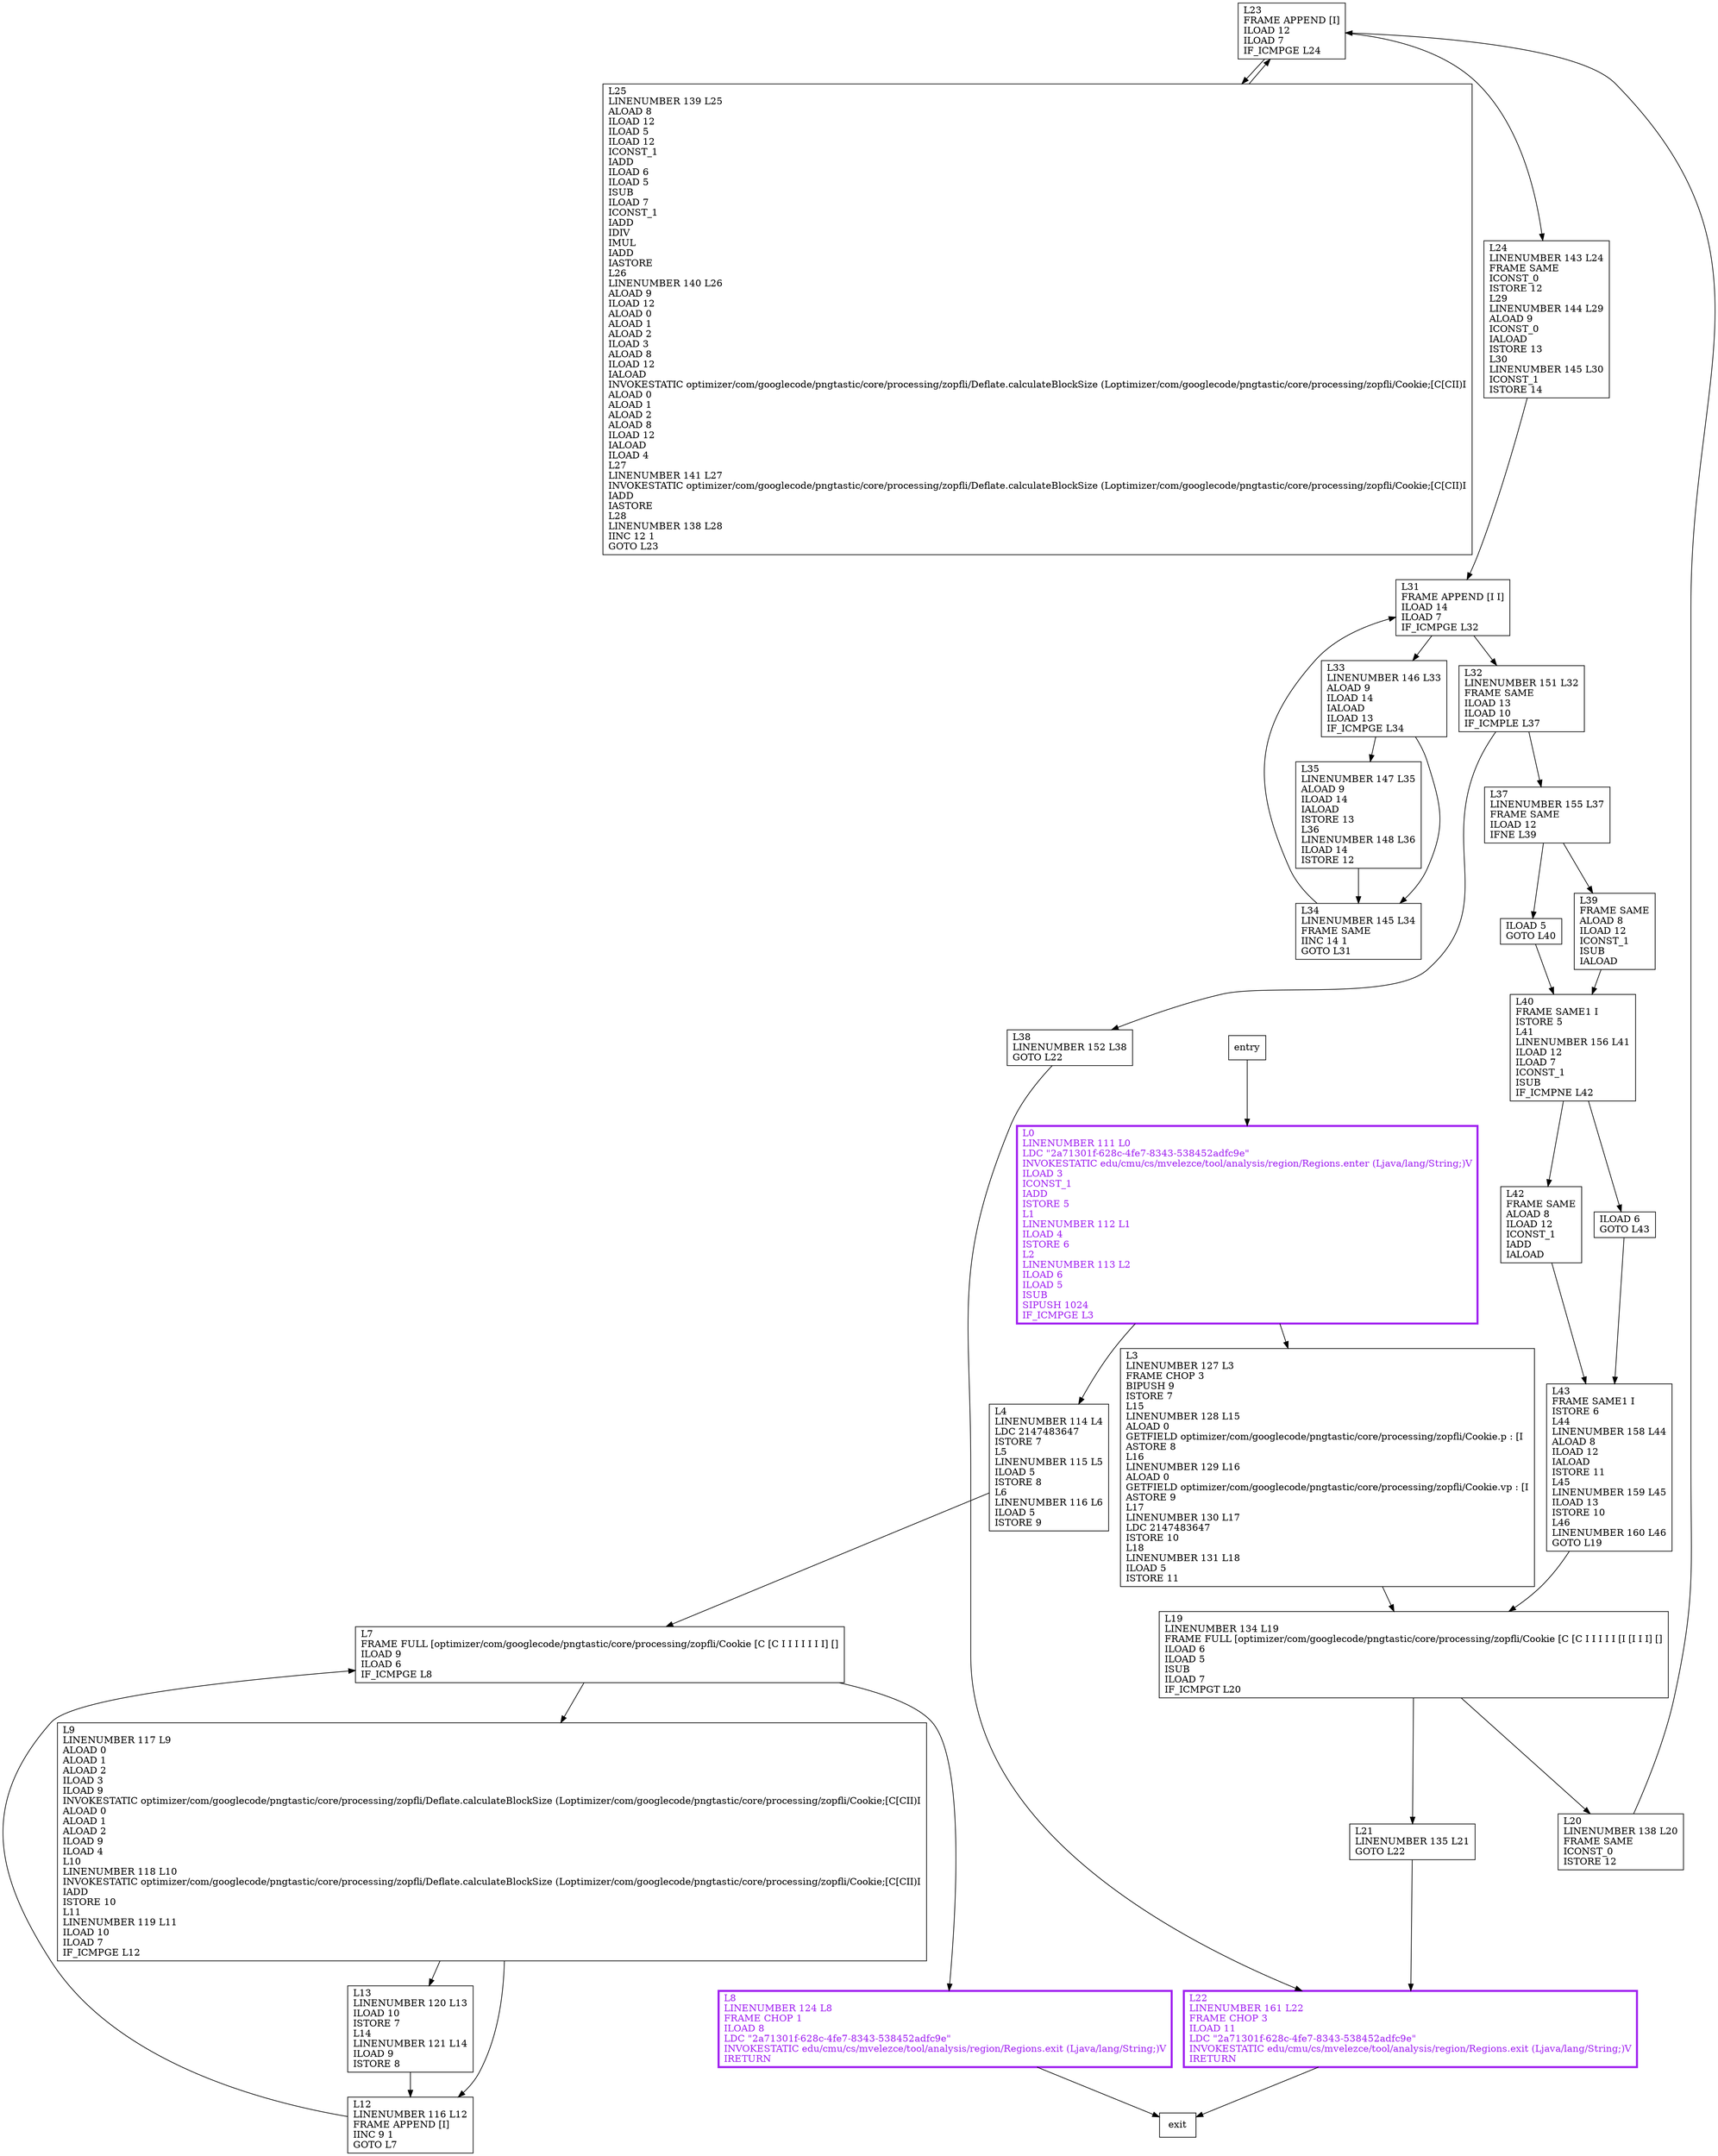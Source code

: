 digraph findMinimum {
node [shape=record];
572308257 [label="L23\lFRAME APPEND [I]\lILOAD 12\lILOAD 7\lIF_ICMPGE L24\l"];
2087796037 [label="L37\lLINENUMBER 155 L37\lFRAME SAME\lILOAD 12\lIFNE L39\l"];
23160056 [label="L34\lLINENUMBER 145 L34\lFRAME SAME\lIINC 14 1\lGOTO L31\l"];
446154660 [label="L42\lFRAME SAME\lALOAD 8\lILOAD 12\lICONST_1\lIADD\lIALOAD\l"];
526540722 [label="L12\lLINENUMBER 116 L12\lFRAME APPEND [I]\lIINC 9 1\lGOTO L7\l"];
672271668 [label="L39\lFRAME SAME\lALOAD 8\lILOAD 12\lICONST_1\lISUB\lIALOAD\l"];
476912102 [label="L21\lLINENUMBER 135 L21\lGOTO L22\l"];
1284458630 [label="L4\lLINENUMBER 114 L4\lLDC 2147483647\lISTORE 7\lL5\lLINENUMBER 115 L5\lILOAD 5\lISTORE 8\lL6\lLINENUMBER 116 L6\lILOAD 5\lISTORE 9\l"];
1456093751 [label="L25\lLINENUMBER 139 L25\lALOAD 8\lILOAD 12\lILOAD 5\lILOAD 12\lICONST_1\lIADD\lILOAD 6\lILOAD 5\lISUB\lILOAD 7\lICONST_1\lIADD\lIDIV\lIMUL\lIADD\lIASTORE\lL26\lLINENUMBER 140 L26\lALOAD 9\lILOAD 12\lALOAD 0\lALOAD 1\lALOAD 2\lILOAD 3\lALOAD 8\lILOAD 12\lIALOAD\lINVOKESTATIC optimizer/com/googlecode/pngtastic/core/processing/zopfli/Deflate.calculateBlockSize (Loptimizer/com/googlecode/pngtastic/core/processing/zopfli/Cookie;[C[CII)I\lALOAD 0\lALOAD 1\lALOAD 2\lALOAD 8\lILOAD 12\lIALOAD\lILOAD 4\lL27\lLINENUMBER 141 L27\lINVOKESTATIC optimizer/com/googlecode/pngtastic/core/processing/zopfli/Deflate.calculateBlockSize (Loptimizer/com/googlecode/pngtastic/core/processing/zopfli/Cookie;[C[CII)I\lIADD\lIASTORE\lL28\lLINENUMBER 138 L28\lIINC 12 1\lGOTO L23\l"];
545159409 [label="L32\lLINENUMBER 151 L32\lFRAME SAME\lILOAD 13\lILOAD 10\lIF_ICMPLE L37\l"];
2004788597 [label="L0\lLINENUMBER 111 L0\lLDC \"2a71301f-628c-4fe7-8343-538452adfc9e\"\lINVOKESTATIC edu/cmu/cs/mvelezce/tool/analysis/region/Regions.enter (Ljava/lang/String;)V\lILOAD 3\lICONST_1\lIADD\lISTORE 5\lL1\lLINENUMBER 112 L1\lILOAD 4\lISTORE 6\lL2\lLINENUMBER 113 L2\lILOAD 6\lILOAD 5\lISUB\lSIPUSH 1024\lIF_ICMPGE L3\l"];
2002257574 [label="ILOAD 5\lGOTO L40\l"];
1320370655 [label="L9\lLINENUMBER 117 L9\lALOAD 0\lALOAD 1\lALOAD 2\lILOAD 3\lILOAD 9\lINVOKESTATIC optimizer/com/googlecode/pngtastic/core/processing/zopfli/Deflate.calculateBlockSize (Loptimizer/com/googlecode/pngtastic/core/processing/zopfli/Cookie;[C[CII)I\lALOAD 0\lALOAD 1\lALOAD 2\lILOAD 9\lILOAD 4\lL10\lLINENUMBER 118 L10\lINVOKESTATIC optimizer/com/googlecode/pngtastic/core/processing/zopfli/Deflate.calculateBlockSize (Loptimizer/com/googlecode/pngtastic/core/processing/zopfli/Cookie;[C[CII)I\lIADD\lISTORE 10\lL11\lLINENUMBER 119 L11\lILOAD 10\lILOAD 7\lIF_ICMPGE L12\l"];
352928651 [label="L31\lFRAME APPEND [I I]\lILOAD 14\lILOAD 7\lIF_ICMPGE L32\l"];
293559220 [label="L20\lLINENUMBER 138 L20\lFRAME SAME\lICONST_0\lISTORE 12\l"];
1180897862 [label="L35\lLINENUMBER 147 L35\lALOAD 9\lILOAD 14\lIALOAD\lISTORE 13\lL36\lLINENUMBER 148 L36\lILOAD 14\lISTORE 12\l"];
108920194 [label="L33\lLINENUMBER 146 L33\lALOAD 9\lILOAD 14\lIALOAD\lILOAD 13\lIF_ICMPGE L34\l"];
45516317 [label="L40\lFRAME SAME1 I\lISTORE 5\lL41\lLINENUMBER 156 L41\lILOAD 12\lILOAD 7\lICONST_1\lISUB\lIF_ICMPNE L42\l"];
1023632600 [label="L24\lLINENUMBER 143 L24\lFRAME SAME\lICONST_0\lISTORE 12\lL29\lLINENUMBER 144 L29\lALOAD 9\lICONST_0\lIALOAD\lISTORE 13\lL30\lLINENUMBER 145 L30\lICONST_1\lISTORE 14\l"];
575935087 [label="ILOAD 6\lGOTO L43\l"];
361651637 [label="L43\lFRAME SAME1 I\lISTORE 6\lL44\lLINENUMBER 158 L44\lALOAD 8\lILOAD 12\lIALOAD\lISTORE 11\lL45\lLINENUMBER 159 L45\lILOAD 13\lISTORE 10\lL46\lLINENUMBER 160 L46\lGOTO L19\l"];
1159092080 [label="L7\lFRAME FULL [optimizer/com/googlecode/pngtastic/core/processing/zopfli/Cookie [C [C I I I I I I I] []\lILOAD 9\lILOAD 6\lIF_ICMPGE L8\l"];
1290014779 [label="L8\lLINENUMBER 124 L8\lFRAME CHOP 1\lILOAD 8\lLDC \"2a71301f-628c-4fe7-8343-538452adfc9e\"\lINVOKESTATIC edu/cmu/cs/mvelezce/tool/analysis/region/Regions.exit (Ljava/lang/String;)V\lIRETURN\l"];
689962912 [label="L13\lLINENUMBER 120 L13\lILOAD 10\lISTORE 7\lL14\lLINENUMBER 121 L14\lILOAD 9\lISTORE 8\l"];
1983758487 [label="L38\lLINENUMBER 152 L38\lGOTO L22\l"];
599701367 [label="L19\lLINENUMBER 134 L19\lFRAME FULL [optimizer/com/googlecode/pngtastic/core/processing/zopfli/Cookie [C [C I I I I I [I [I I I] []\lILOAD 6\lILOAD 5\lISUB\lILOAD 7\lIF_ICMPGT L20\l"];
985495468 [label="L3\lLINENUMBER 127 L3\lFRAME CHOP 3\lBIPUSH 9\lISTORE 7\lL15\lLINENUMBER 128 L15\lALOAD 0\lGETFIELD optimizer/com/googlecode/pngtastic/core/processing/zopfli/Cookie.p : [I\lASTORE 8\lL16\lLINENUMBER 129 L16\lALOAD 0\lGETFIELD optimizer/com/googlecode/pngtastic/core/processing/zopfli/Cookie.vp : [I\lASTORE 9\lL17\lLINENUMBER 130 L17\lLDC 2147483647\lISTORE 10\lL18\lLINENUMBER 131 L18\lILOAD 5\lISTORE 11\l"];
1247348532 [label="L22\lLINENUMBER 161 L22\lFRAME CHOP 3\lILOAD 11\lLDC \"2a71301f-628c-4fe7-8343-538452adfc9e\"\lINVOKESTATIC edu/cmu/cs/mvelezce/tool/analysis/region/Regions.exit (Ljava/lang/String;)V\lIRETURN\l"];
entry;
exit;
572308257 -> 1023632600;
572308257 -> 1456093751;
2087796037 -> 672271668;
2087796037 -> 2002257574;
23160056 -> 352928651;
446154660 -> 361651637;
526540722 -> 1159092080;
672271668 -> 45516317;
476912102 -> 1247348532;
1284458630 -> 1159092080;
1456093751 -> 572308257;
545159409 -> 2087796037;
545159409 -> 1983758487;
2004788597 -> 1284458630;
2004788597 -> 985495468;
2002257574 -> 45516317;
1320370655 -> 526540722;
1320370655 -> 689962912;
352928651 -> 108920194;
352928651 -> 545159409;
293559220 -> 572308257;
1180897862 -> 23160056;
108920194 -> 23160056;
108920194 -> 1180897862;
45516317 -> 446154660;
45516317 -> 575935087;
1023632600 -> 352928651;
575935087 -> 361651637;
361651637 -> 599701367;
1159092080 -> 1290014779;
1159092080 -> 1320370655;
1290014779 -> exit;
entry -> 2004788597;
689962912 -> 526540722;
1983758487 -> 1247348532;
599701367 -> 293559220;
599701367 -> 476912102;
985495468 -> 599701367;
1247348532 -> exit;
1290014779[fontcolor="purple", penwidth=3, color="purple"];
2004788597[fontcolor="purple", penwidth=3, color="purple"];
1247348532[fontcolor="purple", penwidth=3, color="purple"];
}

